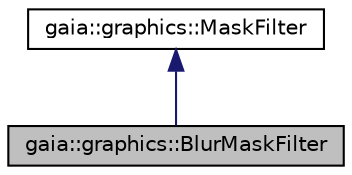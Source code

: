 digraph G
{
  edge [fontname="Helvetica",fontsize="10",labelfontname="Helvetica",labelfontsize="10"];
  node [fontname="Helvetica",fontsize="10",shape=record];
  Node1 [label="gaia::graphics::BlurMaskFilter",height=0.2,width=0.4,color="black", fillcolor="grey75", style="filled" fontcolor="black"];
  Node2 -> Node1 [dir=back,color="midnightblue",fontsize="10",style="solid",fontname="Helvetica"];
  Node2 [label="gaia::graphics::MaskFilter",height=0.2,width=0.4,color="black", fillcolor="white", style="filled",URL="$dc/d45/classgaia_1_1graphics_1_1_mask_filter.html",tooltip="MaskFilter is the base class for object that perform transformations on an alpha-channel mask before ..."];
}
